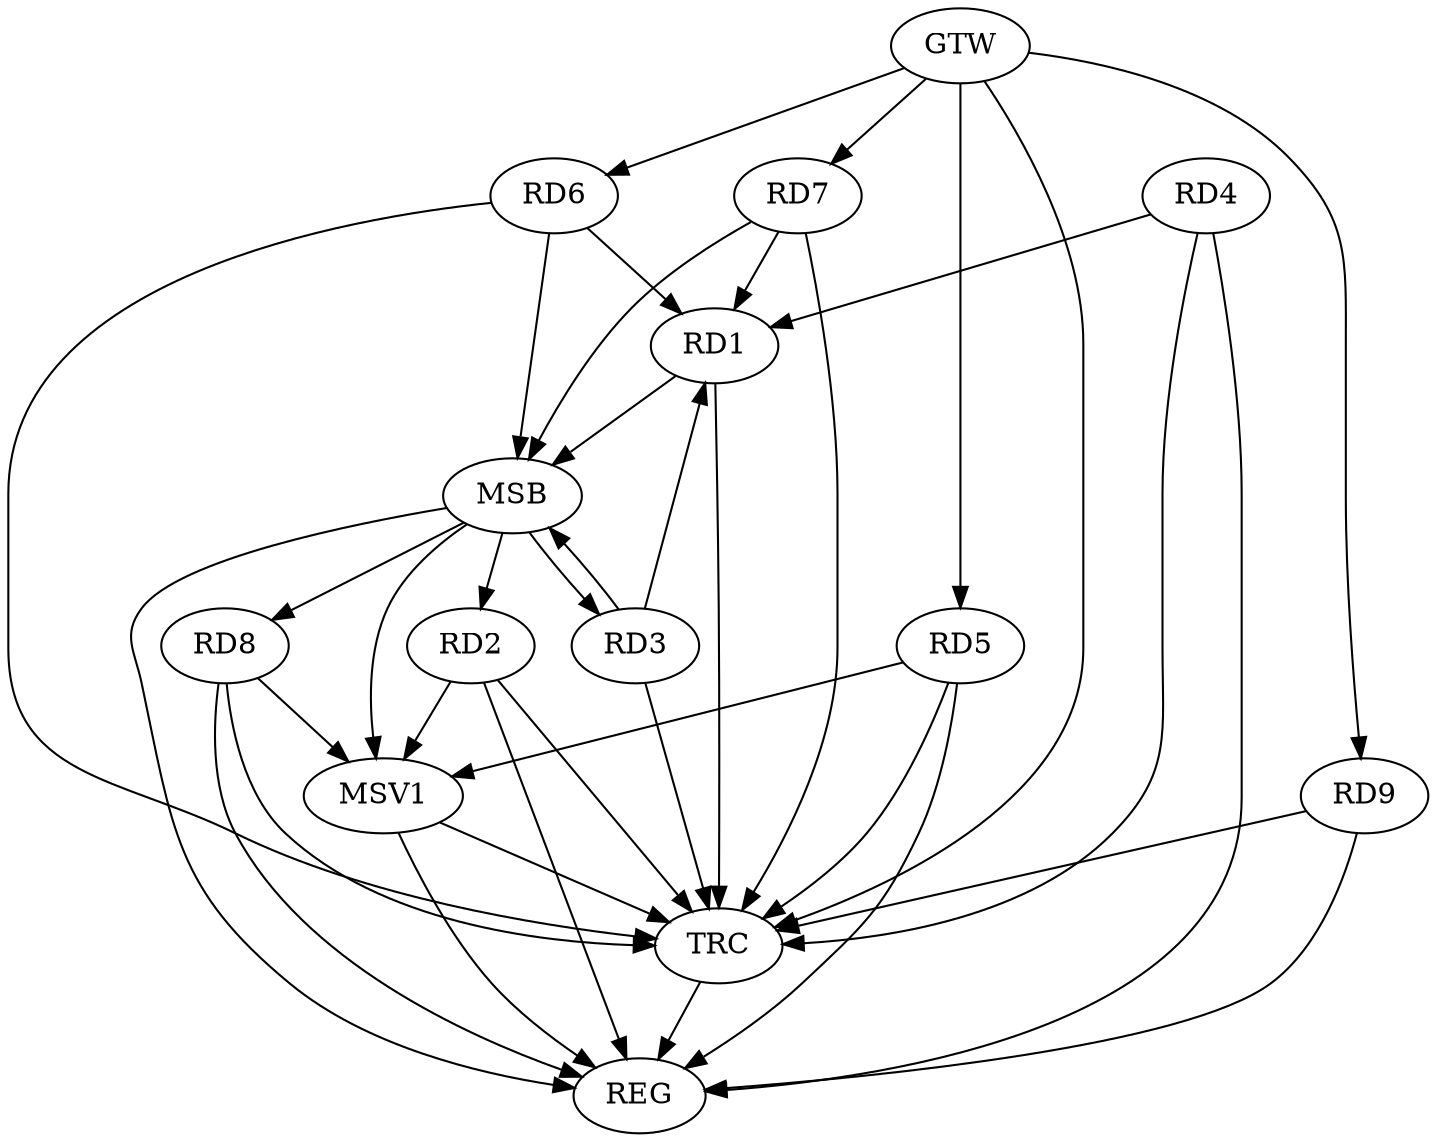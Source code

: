 strict digraph G {
  RD1 [ label="RD1" ];
  RD2 [ label="RD2" ];
  RD3 [ label="RD3" ];
  RD4 [ label="RD4" ];
  RD5 [ label="RD5" ];
  RD6 [ label="RD6" ];
  RD7 [ label="RD7" ];
  RD8 [ label="RD8" ];
  RD9 [ label="RD9" ];
  GTW [ label="GTW" ];
  REG [ label="REG" ];
  MSB [ label="MSB" ];
  TRC [ label="TRC" ];
  MSV1 [ label="MSV1" ];
  GTW -> RD5;
  GTW -> RD6;
  GTW -> RD7;
  GTW -> RD9;
  RD2 -> REG;
  RD4 -> REG;
  RD5 -> REG;
  RD8 -> REG;
  RD9 -> REG;
  RD1 -> MSB;
  MSB -> REG;
  RD3 -> MSB;
  MSB -> RD2;
  MSB -> RD8;
  RD6 -> MSB;
  RD7 -> MSB;
  MSB -> RD3;
  RD1 -> TRC;
  RD2 -> TRC;
  RD3 -> TRC;
  RD4 -> TRC;
  RD5 -> TRC;
  RD6 -> TRC;
  RD7 -> TRC;
  RD8 -> TRC;
  RD9 -> TRC;
  GTW -> TRC;
  TRC -> REG;
  RD3 -> RD1;
  RD6 -> RD1;
  RD4 -> RD1;
  RD7 -> RD1;
  RD8 -> MSV1;
  MSB -> MSV1;
  RD2 -> MSV1;
  RD5 -> MSV1;
  MSV1 -> REG;
  MSV1 -> TRC;
}
